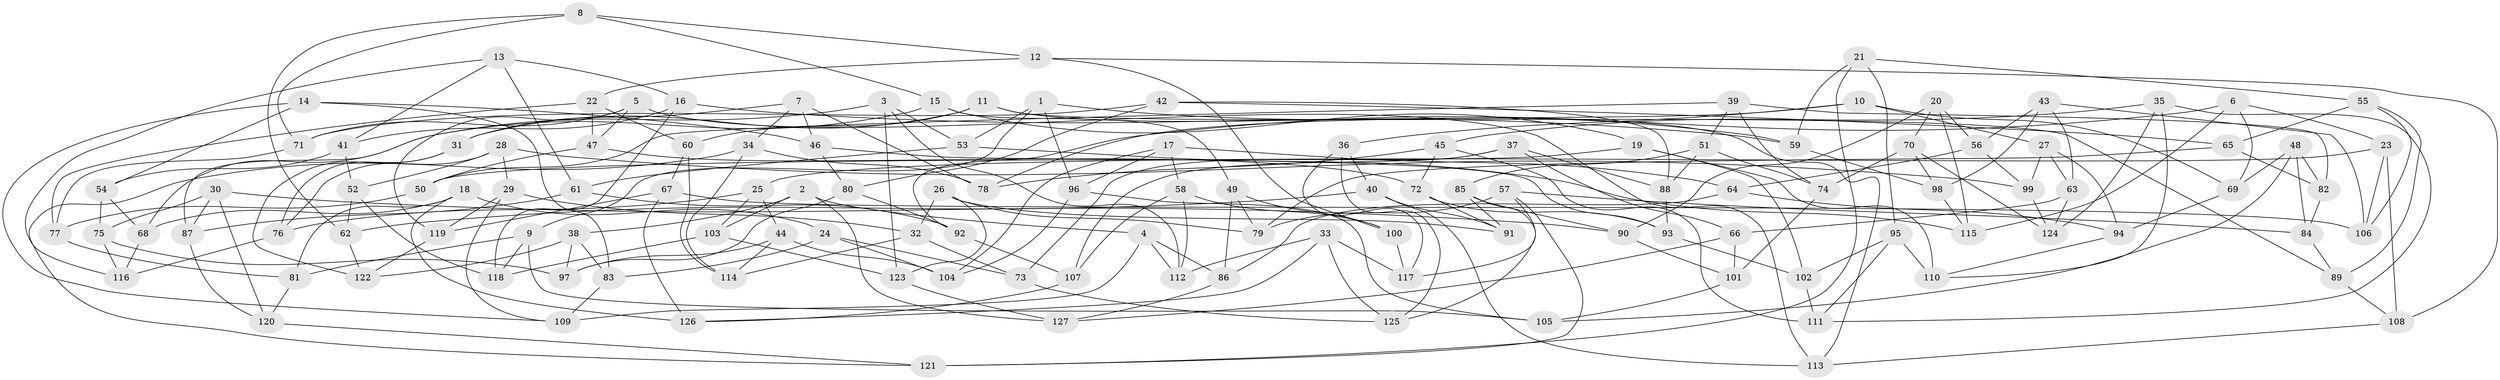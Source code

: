 // coarse degree distribution, {6: 0.2247191011235955, 4: 0.5280898876404494, 5: 0.19101123595505617, 3: 0.056179775280898875}
// Generated by graph-tools (version 1.1) at 2025/38/03/04/25 23:38:09]
// undirected, 127 vertices, 254 edges
graph export_dot {
  node [color=gray90,style=filled];
  1;
  2;
  3;
  4;
  5;
  6;
  7;
  8;
  9;
  10;
  11;
  12;
  13;
  14;
  15;
  16;
  17;
  18;
  19;
  20;
  21;
  22;
  23;
  24;
  25;
  26;
  27;
  28;
  29;
  30;
  31;
  32;
  33;
  34;
  35;
  36;
  37;
  38;
  39;
  40;
  41;
  42;
  43;
  44;
  45;
  46;
  47;
  48;
  49;
  50;
  51;
  52;
  53;
  54;
  55;
  56;
  57;
  58;
  59;
  60;
  61;
  62;
  63;
  64;
  65;
  66;
  67;
  68;
  69;
  70;
  71;
  72;
  73;
  74;
  75;
  76;
  77;
  78;
  79;
  80;
  81;
  82;
  83;
  84;
  85;
  86;
  87;
  88;
  89;
  90;
  91;
  92;
  93;
  94;
  95;
  96;
  97;
  98;
  99;
  100;
  101;
  102;
  103;
  104;
  105;
  106;
  107;
  108;
  109;
  110;
  111;
  112;
  113;
  114;
  115;
  116;
  117;
  118;
  119;
  120;
  121;
  122;
  123;
  124;
  125;
  126;
  127;
  1 -- 96;
  1 -- 53;
  1 -- 9;
  1 -- 59;
  2 -- 4;
  2 -- 103;
  2 -- 127;
  2 -- 38;
  3 -- 53;
  3 -- 87;
  3 -- 112;
  3 -- 123;
  4 -- 109;
  4 -- 112;
  4 -- 86;
  5 -- 71;
  5 -- 47;
  5 -- 119;
  5 -- 113;
  6 -- 69;
  6 -- 115;
  6 -- 23;
  6 -- 92;
  7 -- 46;
  7 -- 78;
  7 -- 34;
  7 -- 31;
  8 -- 12;
  8 -- 62;
  8 -- 71;
  8 -- 15;
  9 -- 105;
  9 -- 81;
  9 -- 118;
  10 -- 69;
  10 -- 78;
  10 -- 36;
  10 -- 27;
  11 -- 60;
  11 -- 89;
  11 -- 113;
  11 -- 31;
  12 -- 100;
  12 -- 108;
  12 -- 22;
  13 -- 116;
  13 -- 61;
  13 -- 16;
  13 -- 41;
  14 -- 83;
  14 -- 54;
  14 -- 46;
  14 -- 109;
  15 -- 68;
  15 -- 49;
  15 -- 19;
  16 -- 41;
  16 -- 59;
  16 -- 118;
  17 -- 104;
  17 -- 96;
  17 -- 64;
  17 -- 58;
  18 -- 126;
  18 -- 24;
  18 -- 68;
  18 -- 81;
  19 -- 50;
  19 -- 110;
  19 -- 102;
  20 -- 115;
  20 -- 56;
  20 -- 70;
  20 -- 90;
  21 -- 95;
  21 -- 121;
  21 -- 59;
  21 -- 55;
  22 -- 60;
  22 -- 47;
  22 -- 77;
  23 -- 106;
  23 -- 25;
  23 -- 108;
  24 -- 83;
  24 -- 104;
  24 -- 73;
  25 -- 44;
  25 -- 103;
  25 -- 76;
  26 -- 123;
  26 -- 32;
  26 -- 91;
  26 -- 79;
  27 -- 63;
  27 -- 94;
  27 -- 99;
  28 -- 99;
  28 -- 76;
  28 -- 52;
  28 -- 29;
  29 -- 32;
  29 -- 119;
  29 -- 109;
  30 -- 90;
  30 -- 87;
  30 -- 120;
  30 -- 75;
  31 -- 122;
  31 -- 76;
  32 -- 73;
  32 -- 114;
  33 -- 112;
  33 -- 125;
  33 -- 126;
  33 -- 117;
  34 -- 114;
  34 -- 78;
  34 -- 121;
  35 -- 111;
  35 -- 110;
  35 -- 45;
  35 -- 124;
  36 -- 117;
  36 -- 40;
  36 -- 125;
  37 -- 66;
  37 -- 107;
  37 -- 73;
  37 -- 88;
  38 -- 83;
  38 -- 122;
  38 -- 97;
  39 -- 74;
  39 -- 50;
  39 -- 82;
  39 -- 51;
  40 -- 91;
  40 -- 62;
  40 -- 113;
  41 -- 54;
  41 -- 52;
  42 -- 88;
  42 -- 65;
  42 -- 80;
  42 -- 71;
  43 -- 106;
  43 -- 63;
  43 -- 98;
  43 -- 56;
  44 -- 104;
  44 -- 114;
  44 -- 97;
  45 -- 78;
  45 -- 72;
  45 -- 111;
  46 -- 80;
  46 -- 93;
  47 -- 72;
  47 -- 50;
  48 -- 105;
  48 -- 69;
  48 -- 82;
  48 -- 84;
  49 -- 79;
  49 -- 86;
  49 -- 100;
  50 -- 77;
  51 -- 85;
  51 -- 74;
  51 -- 88;
  52 -- 62;
  52 -- 118;
  53 -- 61;
  53 -- 115;
  54 -- 75;
  54 -- 68;
  55 -- 65;
  55 -- 106;
  55 -- 89;
  56 -- 99;
  56 -- 64;
  57 -- 117;
  57 -- 79;
  57 -- 121;
  57 -- 84;
  58 -- 112;
  58 -- 107;
  58 -- 100;
  59 -- 98;
  60 -- 114;
  60 -- 67;
  61 -- 92;
  61 -- 87;
  62 -- 122;
  63 -- 66;
  63 -- 124;
  64 -- 86;
  64 -- 94;
  65 -- 79;
  65 -- 82;
  66 -- 127;
  66 -- 101;
  67 -- 119;
  67 -- 106;
  67 -- 126;
  68 -- 116;
  69 -- 94;
  70 -- 74;
  70 -- 124;
  70 -- 98;
  71 -- 77;
  72 -- 93;
  72 -- 91;
  73 -- 125;
  74 -- 101;
  75 -- 116;
  75 -- 97;
  76 -- 116;
  77 -- 81;
  80 -- 92;
  80 -- 97;
  81 -- 120;
  82 -- 84;
  83 -- 109;
  84 -- 89;
  85 -- 91;
  85 -- 90;
  85 -- 125;
  86 -- 127;
  87 -- 120;
  88 -- 93;
  89 -- 108;
  90 -- 101;
  92 -- 107;
  93 -- 102;
  94 -- 110;
  95 -- 111;
  95 -- 110;
  95 -- 102;
  96 -- 104;
  96 -- 105;
  98 -- 115;
  99 -- 124;
  100 -- 117;
  101 -- 105;
  102 -- 111;
  103 -- 123;
  103 -- 118;
  107 -- 126;
  108 -- 113;
  119 -- 122;
  120 -- 121;
  123 -- 127;
}
